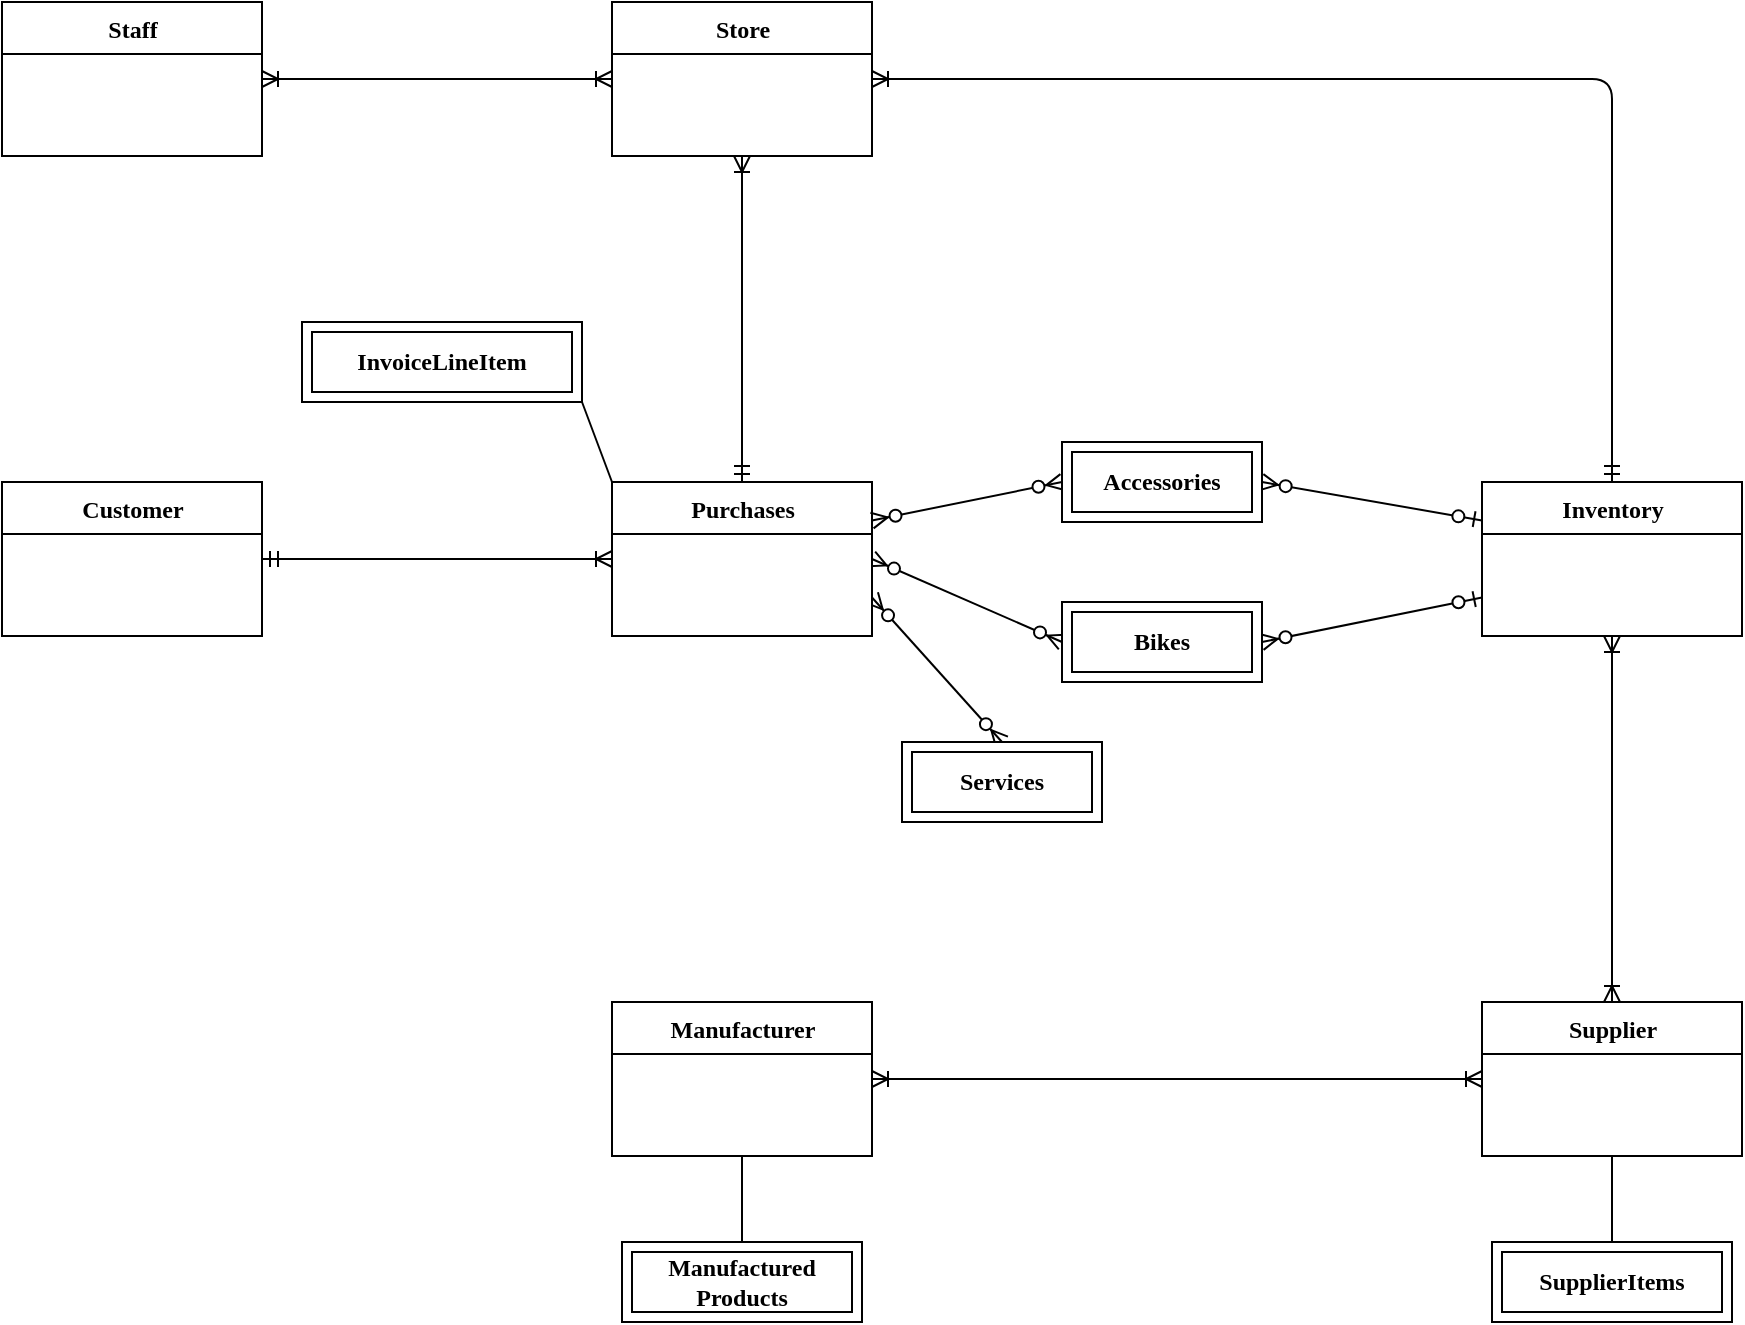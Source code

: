 <mxfile version="13.6.6" type="github">
  <diagram name="Page-1" id="9f46799a-70d6-7492-0946-bef42562c5a5">
    <mxGraphModel dx="1038" dy="620" grid="1" gridSize="10" guides="1" tooltips="1" connect="1" arrows="1" fold="1" page="1" pageScale="1" pageWidth="1100" pageHeight="850" background="#ffffff" math="0" shadow="0">
      <root>
        <mxCell id="0" />
        <mxCell id="1" parent="0" />
        <mxCell id="xnr6Vbx9LY6pHoAImm_3-31" value="" style="edgeStyle=entityRelationEdgeStyle;fontSize=12;html=1;endArrow=ERoneToMany;startArrow=ERmandOne;exitX=1;exitY=0.5;exitDx=0;exitDy=0;entryX=0;entryY=0.5;entryDx=0;entryDy=0;" parent="1" source="xnr6Vbx9LY6pHoAImm_3-8" target="xnr6Vbx9LY6pHoAImm_3-14" edge="1">
          <mxGeometry width="100" height="100" relative="1" as="geometry">
            <mxPoint x="190" y="333" as="sourcePoint" />
            <mxPoint x="365" y="329" as="targetPoint" />
          </mxGeometry>
        </mxCell>
        <mxCell id="xnr6Vbx9LY6pHoAImm_3-32" value="" style="edgeStyle=entityRelationEdgeStyle;fontSize=12;html=1;endArrow=ERoneToMany;startArrow=ERoneToMany;exitX=1;exitY=0.5;exitDx=0;exitDy=0;entryX=0;entryY=0.5;entryDx=0;entryDy=0;" parent="1" source="78961159f06e98e8-17" target="xnr6Vbx9LY6pHoAImm_3-3" edge="1">
          <mxGeometry width="100" height="100" relative="1" as="geometry">
            <mxPoint x="230" y="150" as="sourcePoint" />
            <mxPoint x="330" y="50" as="targetPoint" />
          </mxGeometry>
        </mxCell>
        <mxCell id="xnr6Vbx9LY6pHoAImm_3-33" value="" style="fontSize=12;html=1;endArrow=ERoneToMany;startArrow=ERmandOne;exitX=0.5;exitY=0;exitDx=0;exitDy=0;entryX=0.5;entryY=1;entryDx=0;entryDy=0;" parent="1" source="xnr6Vbx9LY6pHoAImm_3-14" target="xnr6Vbx9LY6pHoAImm_3-3" edge="1">
          <mxGeometry width="100" height="100" relative="1" as="geometry">
            <mxPoint x="300" y="194.5" as="sourcePoint" />
            <mxPoint x="445" y="130" as="targetPoint" />
          </mxGeometry>
        </mxCell>
        <mxCell id="xnr6Vbx9LY6pHoAImm_3-34" value="" style="edgeStyle=orthogonalEdgeStyle;fontSize=12;html=1;endArrow=ERoneToMany;startArrow=ERmandOne;jumpStyle=none;sketch=0;shadow=0;entryX=1;entryY=0.5;entryDx=0;entryDy=0;exitX=0.5;exitY=0;exitDx=0;exitDy=0;" parent="1" source="xnr6Vbx9LY6pHoAImm_3-13" target="xnr6Vbx9LY6pHoAImm_3-3" edge="1">
          <mxGeometry width="100" height="100" relative="1" as="geometry">
            <mxPoint x="865" y="230" as="sourcePoint" />
            <mxPoint x="710" y="80" as="targetPoint" />
            <Array as="points">
              <mxPoint x="865" y="88" />
            </Array>
          </mxGeometry>
        </mxCell>
        <mxCell id="xnr6Vbx9LY6pHoAImm_3-35" value="" style="fontSize=12;html=1;endArrow=ERzeroToMany;startArrow=ERzeroToOne;exitX=0;exitY=0.25;exitDx=0;exitDy=0;endFill=1;startFill=1;entryX=1;entryY=0.5;entryDx=0;entryDy=0;" parent="1" source="xnr6Vbx9LY6pHoAImm_3-13" target="xnr6Vbx9LY6pHoAImm_3-48" edge="1">
          <mxGeometry width="100" height="100" relative="1" as="geometry">
            <mxPoint x="735" y="378" as="sourcePoint" />
            <mxPoint x="685" y="278.5" as="targetPoint" />
          </mxGeometry>
        </mxCell>
        <mxCell id="xnr6Vbx9LY6pHoAImm_3-36" value="" style="fontSize=12;html=1;endArrow=ERzeroToMany;startArrow=ERzeroToOne;endFill=1;startFill=1;entryX=1;entryY=0.5;entryDx=0;entryDy=0;exitX=0;exitY=0.75;exitDx=0;exitDy=0;" parent="1" source="xnr6Vbx9LY6pHoAImm_3-13" target="xnr6Vbx9LY6pHoAImm_3-46" edge="1">
          <mxGeometry width="100" height="100" relative="1" as="geometry">
            <mxPoint x="800" y="350" as="sourcePoint" />
            <mxPoint x="685" y="382.75" as="targetPoint" />
          </mxGeometry>
        </mxCell>
        <mxCell id="xnr6Vbx9LY6pHoAImm_3-38" value="" style="fontSize=12;html=1;endArrow=ERzeroToMany;startArrow=ERzeroToMany;exitX=0;exitY=0.5;exitDx=0;exitDy=0;endFill=1;startFill=1;entryX=1;entryY=0.5;entryDx=0;entryDy=0;" parent="1" source="xnr6Vbx9LY6pHoAImm_3-46" target="xnr6Vbx9LY6pHoAImm_3-14" edge="1">
          <mxGeometry width="100" height="100" relative="1" as="geometry">
            <mxPoint x="595" y="368.5" as="sourcePoint" />
            <mxPoint x="495" y="350" as="targetPoint" />
          </mxGeometry>
        </mxCell>
        <mxCell id="xnr6Vbx9LY6pHoAImm_3-39" value="" style="fontSize=12;html=1;endArrow=ERzeroToMany;startArrow=ERzeroToMany;exitX=0.5;exitY=0;exitDx=0;exitDy=0;endFill=1;startFill=1;entryX=1;entryY=0.75;entryDx=0;entryDy=0;" parent="1" source="xnr6Vbx9LY6pHoAImm_3-53" target="xnr6Vbx9LY6pHoAImm_3-14" edge="1">
          <mxGeometry width="100" height="100" relative="1" as="geometry">
            <mxPoint x="560" y="433" as="sourcePoint" />
            <mxPoint x="390" y="390" as="targetPoint" />
          </mxGeometry>
        </mxCell>
        <mxCell id="xnr6Vbx9LY6pHoAImm_3-40" value="" style="fontSize=12;html=1;endArrow=ERzeroToMany;startArrow=ERzeroToMany;endFill=1;startFill=1;exitX=0;exitY=0.5;exitDx=0;exitDy=0;entryX=1;entryY=0.25;entryDx=0;entryDy=0;" parent="1" source="xnr6Vbx9LY6pHoAImm_3-48" target="xnr6Vbx9LY6pHoAImm_3-14" edge="1">
          <mxGeometry width="100" height="100" relative="1" as="geometry">
            <mxPoint x="595" y="292.75" as="sourcePoint" />
            <mxPoint x="495" y="300" as="targetPoint" />
          </mxGeometry>
        </mxCell>
        <mxCell id="xnr6Vbx9LY6pHoAImm_3-3" value="Store" style="swimlane;html=1;fontStyle=1;align=center;verticalAlign=top;childLayout=stackLayout;horizontal=1;startSize=26;horizontalStack=0;resizeParent=1;resizeLast=0;collapsible=1;marginBottom=0;swimlaneFillColor=#ffffff;rounded=0;shadow=0;comic=0;labelBackgroundColor=none;strokeWidth=1;fillColor=none;fontFamily=Verdana;fontSize=12" parent="1" vertex="1">
          <mxGeometry x="365" y="50" width="130" height="77" as="geometry" />
        </mxCell>
        <mxCell id="78961159f06e98e8-17" value="Staff" style="swimlane;html=1;fontStyle=1;align=center;verticalAlign=top;childLayout=stackLayout;horizontal=1;startSize=26;horizontalStack=0;resizeParent=1;resizeLast=0;collapsible=1;marginBottom=0;swimlaneFillColor=#ffffff;rounded=0;shadow=0;comic=0;labelBackgroundColor=none;strokeWidth=1;fillColor=none;fontFamily=Verdana;fontSize=12" parent="1" vertex="1">
          <mxGeometry x="60" y="50" width="130" height="77" as="geometry" />
        </mxCell>
        <mxCell id="xnr6Vbx9LY6pHoAImm_3-54" style="sketch=0;jumpStyle=none;orthogonalLoop=1;jettySize=auto;html=1;exitX=0;exitY=0;exitDx=0;exitDy=0;entryX=1;entryY=1;entryDx=0;entryDy=0;shadow=0;startArrow=none;startFill=0;endArrow=none;endFill=0;" parent="1" source="xnr6Vbx9LY6pHoAImm_3-14" target="xnr6Vbx9LY6pHoAImm_3-43" edge="1">
          <mxGeometry relative="1" as="geometry" />
        </mxCell>
        <mxCell id="xnr6Vbx9LY6pHoAImm_3-14" value="Purchases" style="swimlane;html=1;fontStyle=1;align=center;verticalAlign=top;childLayout=stackLayout;horizontal=1;startSize=26;horizontalStack=0;resizeParent=1;resizeLast=0;collapsible=1;marginBottom=0;swimlaneFillColor=#ffffff;rounded=0;shadow=0;comic=0;labelBackgroundColor=none;strokeWidth=1;fillColor=none;fontFamily=Verdana;fontSize=12" parent="1" vertex="1">
          <mxGeometry x="365" y="290" width="130" height="77" as="geometry" />
        </mxCell>
        <mxCell id="xnr6Vbx9LY6pHoAImm_3-59" style="edgeStyle=none;sketch=0;jumpStyle=none;orthogonalLoop=1;jettySize=auto;html=1;entryX=0.5;entryY=0;entryDx=0;entryDy=0;shadow=0;startArrow=ERoneToMany;startFill=0;endArrow=ERoneToMany;endFill=0;exitX=0.5;exitY=1;exitDx=0;exitDy=0;" parent="1" source="xnr6Vbx9LY6pHoAImm_3-13" target="xnr6Vbx9LY6pHoAImm_3-9" edge="1">
          <mxGeometry relative="1" as="geometry">
            <mxPoint x="865" y="390" as="sourcePoint" />
          </mxGeometry>
        </mxCell>
        <mxCell id="xnr6Vbx9LY6pHoAImm_3-13" value="Inventory" style="swimlane;html=1;fontStyle=1;align=center;verticalAlign=top;childLayout=stackLayout;horizontal=1;startSize=26;horizontalStack=0;resizeParent=1;resizeLast=0;collapsible=1;marginBottom=0;swimlaneFillColor=#ffffff;rounded=0;shadow=0;comic=0;labelBackgroundColor=none;strokeWidth=1;fillColor=none;fontFamily=Verdana;fontSize=12" parent="1" vertex="1">
          <mxGeometry x="800" y="290" width="130" height="77" as="geometry" />
        </mxCell>
        <mxCell id="xnr6Vbx9LY6pHoAImm_3-8" value="Customer" style="swimlane;html=1;fontStyle=1;align=center;verticalAlign=top;childLayout=stackLayout;horizontal=1;startSize=26;horizontalStack=0;resizeParent=1;resizeLast=0;collapsible=1;marginBottom=0;swimlaneFillColor=#ffffff;rounded=0;shadow=0;comic=0;labelBackgroundColor=none;strokeWidth=1;fillColor=none;fontFamily=Verdana;fontSize=12" parent="1" vertex="1">
          <mxGeometry x="60" y="290" width="130" height="77" as="geometry" />
        </mxCell>
        <mxCell id="xnr6Vbx9LY6pHoAImm_3-43" value="&lt;span style=&quot;font-family: &amp;#34;verdana&amp;#34; ; font-weight: 700&quot;&gt;InvoiceLineItem&lt;/span&gt;" style="shape=ext;margin=3;double=1;whiteSpace=wrap;html=1;align=center;" parent="1" vertex="1">
          <mxGeometry x="210" y="210" width="140" height="40" as="geometry" />
        </mxCell>
        <mxCell id="xnr6Vbx9LY6pHoAImm_3-46" value="&lt;span style=&quot;font-family: &amp;#34;verdana&amp;#34; ; font-weight: 700&quot;&gt;Bikes&lt;/span&gt;" style="shape=ext;margin=3;double=1;whiteSpace=wrap;html=1;align=center;" parent="1" vertex="1">
          <mxGeometry x="590" y="350" width="100" height="40" as="geometry" />
        </mxCell>
        <mxCell id="xnr6Vbx9LY6pHoAImm_3-48" value="&lt;span style=&quot;font-family: &amp;#34;verdana&amp;#34; ; font-weight: 700&quot;&gt;Accessories&lt;/span&gt;" style="shape=ext;margin=3;double=1;whiteSpace=wrap;html=1;align=center;" parent="1" vertex="1">
          <mxGeometry x="590" y="270" width="100" height="40" as="geometry" />
        </mxCell>
        <mxCell id="xnr6Vbx9LY6pHoAImm_3-56" style="edgeStyle=orthogonalEdgeStyle;sketch=0;jumpStyle=none;orthogonalLoop=1;jettySize=auto;html=1;exitX=0.5;exitY=0;exitDx=0;exitDy=0;shadow=0;startArrow=none;startFill=0;endArrow=none;endFill=0;entryX=0.5;entryY=1;entryDx=0;entryDy=0;" parent="1" source="xnr6Vbx9LY6pHoAImm_3-50" target="xnr6Vbx9LY6pHoAImm_3-15" edge="1">
          <mxGeometry relative="1" as="geometry">
            <mxPoint x="971" y="570" as="targetPoint" />
          </mxGeometry>
        </mxCell>
        <mxCell id="xnr6Vbx9LY6pHoAImm_3-50" value="&lt;span style=&quot;font-family: &amp;#34;verdana&amp;#34; ; font-weight: 700&quot;&gt;Manufactured&lt;/span&gt;&lt;br style=&quot;font-family: &amp;#34;verdana&amp;#34; ; font-weight: 700&quot;&gt;&lt;span style=&quot;font-family: &amp;#34;verdana&amp;#34; ; font-weight: 700&quot;&gt;Products&lt;/span&gt;" style="shape=ext;margin=3;double=1;whiteSpace=wrap;html=1;align=center;" parent="1" vertex="1">
          <mxGeometry x="370" y="670" width="120" height="40" as="geometry" />
        </mxCell>
        <mxCell id="xnr6Vbx9LY6pHoAImm_3-55" style="edgeStyle=orthogonalEdgeStyle;sketch=0;jumpStyle=none;orthogonalLoop=1;jettySize=auto;html=1;exitX=0.5;exitY=0;exitDx=0;exitDy=0;entryX=0.5;entryY=1;entryDx=0;entryDy=0;shadow=0;startArrow=none;startFill=0;endArrow=none;endFill=0;" parent="1" source="xnr6Vbx9LY6pHoAImm_3-51" target="xnr6Vbx9LY6pHoAImm_3-9" edge="1">
          <mxGeometry relative="1" as="geometry" />
        </mxCell>
        <mxCell id="xnr6Vbx9LY6pHoAImm_3-51" value="&lt;span style=&quot;font-family: &amp;#34;verdana&amp;#34; ; font-weight: 700&quot;&gt;SupplierItems&lt;/span&gt;" style="shape=ext;margin=3;double=1;whiteSpace=wrap;html=1;align=center;" parent="1" vertex="1">
          <mxGeometry x="805" y="670" width="120" height="40" as="geometry" />
        </mxCell>
        <mxCell id="xnr6Vbx9LY6pHoAImm_3-53" value="&lt;span style=&quot;font-family: &amp;#34;verdana&amp;#34; ; font-weight: 700&quot;&gt;Services&lt;/span&gt;" style="shape=ext;margin=3;double=1;whiteSpace=wrap;html=1;align=center;" parent="1" vertex="1">
          <mxGeometry x="510" y="420" width="100" height="40" as="geometry" />
        </mxCell>
        <mxCell id="xnr6Vbx9LY6pHoAImm_3-9" value="Supplier" style="swimlane;html=1;fontStyle=1;align=center;verticalAlign=top;childLayout=stackLayout;horizontal=1;startSize=26;horizontalStack=0;resizeParent=1;resizeLast=0;collapsible=1;marginBottom=0;swimlaneFillColor=#ffffff;rounded=0;shadow=0;comic=0;labelBackgroundColor=none;strokeWidth=1;fillColor=none;fontFamily=Verdana;fontSize=12" parent="1" vertex="1">
          <mxGeometry x="800" y="550" width="130" height="77" as="geometry" />
        </mxCell>
        <mxCell id="xnr6Vbx9LY6pHoAImm_3-62" style="edgeStyle=none;sketch=0;jumpStyle=none;orthogonalLoop=1;jettySize=auto;html=1;exitX=1;exitY=0.5;exitDx=0;exitDy=0;entryX=0;entryY=0.5;entryDx=0;entryDy=0;shadow=0;startArrow=ERoneToMany;startFill=0;endArrow=ERoneToMany;endFill=0;" parent="1" source="xnr6Vbx9LY6pHoAImm_3-15" target="xnr6Vbx9LY6pHoAImm_3-9" edge="1">
          <mxGeometry relative="1" as="geometry" />
        </mxCell>
        <mxCell id="xnr6Vbx9LY6pHoAImm_3-15" value="Manufacturer" style="swimlane;html=1;fontStyle=1;align=center;verticalAlign=top;childLayout=stackLayout;horizontal=1;startSize=26;horizontalStack=0;resizeParent=1;resizeLast=0;collapsible=1;marginBottom=0;swimlaneFillColor=#ffffff;rounded=0;shadow=0;comic=0;labelBackgroundColor=none;strokeWidth=1;fillColor=none;fontFamily=Verdana;fontSize=12" parent="1" vertex="1">
          <mxGeometry x="365" y="550" width="130" height="77" as="geometry" />
        </mxCell>
      </root>
    </mxGraphModel>
  </diagram>
</mxfile>
